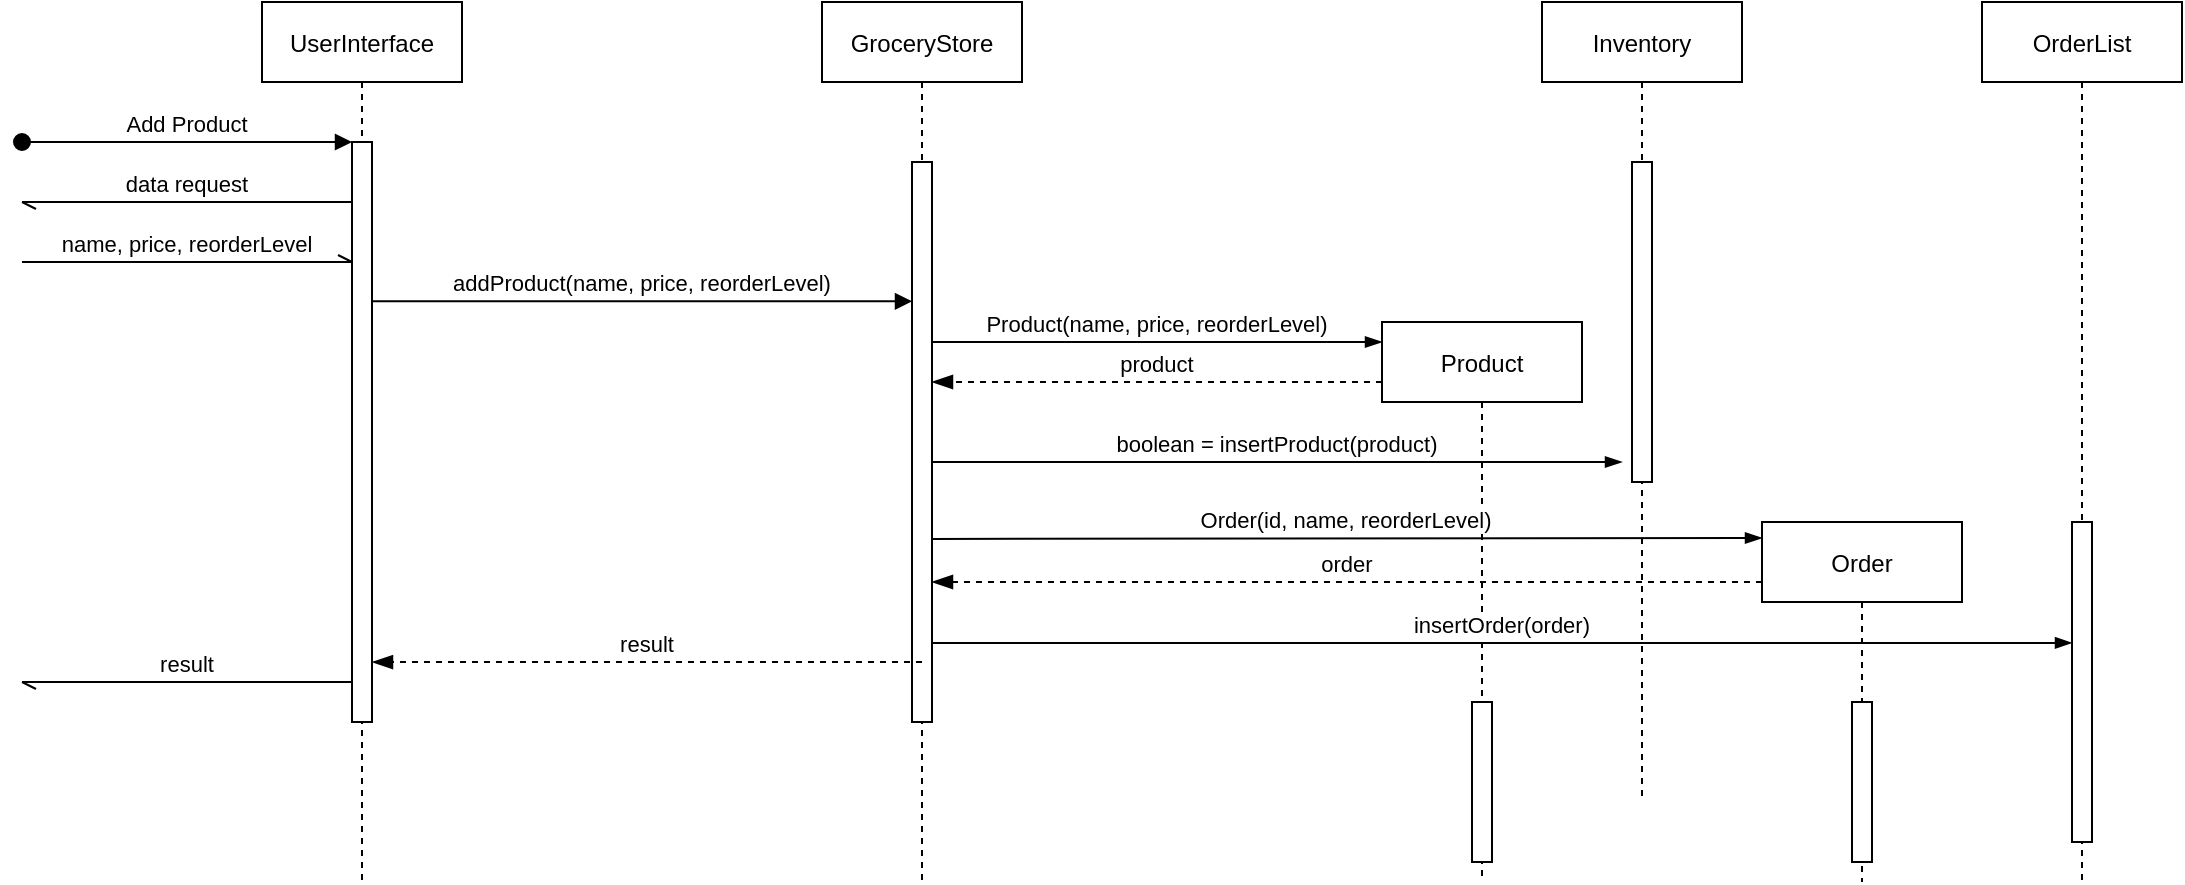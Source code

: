 <mxfile version="15.6.6" type="device"><diagram id="kgpKYQtTHZ0yAKxKKP6v" name="Page-1"><mxGraphModel dx="2035" dy="614" grid="1" gridSize="10" guides="1" tooltips="1" connect="1" arrows="1" fold="1" page="1" pageScale="1" pageWidth="850" pageHeight="1100" math="0" shadow="0"><root><mxCell id="0"/><mxCell id="1" parent="0"/><mxCell id="3nuBFxr9cyL0pnOWT2aG-1" value="UserInterface" style="shape=umlLifeline;perimeter=lifelinePerimeter;container=1;collapsible=0;recursiveResize=0;rounded=0;shadow=0;strokeWidth=1;fillColor=default;strokeColor=default;fontColor=default;" parent="1" vertex="1"><mxGeometry x="120" y="80" width="100" height="440" as="geometry"/></mxCell><mxCell id="3nuBFxr9cyL0pnOWT2aG-2" value="" style="points=[];perimeter=orthogonalPerimeter;rounded=0;shadow=0;strokeWidth=1;" parent="3nuBFxr9cyL0pnOWT2aG-1" vertex="1"><mxGeometry x="45" y="70" width="10" height="290" as="geometry"/></mxCell><mxCell id="3nuBFxr9cyL0pnOWT2aG-3" value="Add Product" style="verticalAlign=bottom;startArrow=oval;endArrow=block;startSize=8;shadow=0;strokeWidth=1;" parent="3nuBFxr9cyL0pnOWT2aG-1" target="3nuBFxr9cyL0pnOWT2aG-2" edge="1"><mxGeometry relative="1" as="geometry"><mxPoint x="-120" y="70" as="sourcePoint"/></mxGeometry></mxCell><mxCell id="3nuBFxr9cyL0pnOWT2aG-8" value="data request" style="verticalAlign=bottom;endArrow=openAsync;shadow=0;strokeWidth=1;endFill=0;" parent="3nuBFxr9cyL0pnOWT2aG-1" source="3nuBFxr9cyL0pnOWT2aG-2" edge="1"><mxGeometry relative="1" as="geometry"><mxPoint x="40" y="100" as="sourcePoint"/><mxPoint x="-120" y="100" as="targetPoint"/></mxGeometry></mxCell><mxCell id="N-OgmS5Fn9Guev5Hxyn--17" value="result" style="verticalAlign=bottom;endArrow=openAsync;shadow=0;strokeWidth=1;endFill=0;strokeColor=default;labelBackgroundColor=default;fontColor=default;" parent="3nuBFxr9cyL0pnOWT2aG-1" edge="1" source="3nuBFxr9cyL0pnOWT2aG-2"><mxGeometry relative="1" as="geometry"><mxPoint x="45" y="290" as="sourcePoint"/><mxPoint x="-120" y="340" as="targetPoint"/></mxGeometry></mxCell><mxCell id="N-OgmS5Fn9Guev5Hxyn--5" value="name, price, reorderLevel" style="verticalAlign=bottom;startArrow=none;endArrow=openAsync;startSize=8;shadow=0;strokeWidth=1;startFill=0;endFill=0;" parent="1" edge="1"><mxGeometry relative="1" as="geometry"><mxPoint y="210" as="sourcePoint"/><mxPoint x="165" y="210" as="targetPoint"/></mxGeometry></mxCell><mxCell id="N-OgmS5Fn9Guev5Hxyn--6" value="addProduct(name, price, reorderLevel)" style="verticalAlign=bottom;startArrow=none;endArrow=block;startSize=8;shadow=0;strokeWidth=1;startFill=0;endFill=1;" parent="1" target="N-OgmS5Fn9Guev5Hxyn--8" edge="1"><mxGeometry relative="1" as="geometry"><mxPoint x="175" y="229.66" as="sourcePoint"/><mxPoint x="440" y="230" as="targetPoint"/></mxGeometry></mxCell><mxCell id="N-OgmS5Fn9Guev5Hxyn--7" value="GroceryStore" style="shape=umlLifeline;perimeter=lifelinePerimeter;container=1;collapsible=0;recursiveResize=0;rounded=0;shadow=0;strokeWidth=1;fontColor=default;fillColor=default;strokeColor=default;" parent="1" vertex="1"><mxGeometry x="400" y="80" width="100" height="440" as="geometry"/></mxCell><mxCell id="N-OgmS5Fn9Guev5Hxyn--8" value="" style="points=[];perimeter=orthogonalPerimeter;rounded=0;shadow=0;strokeWidth=1;" parent="N-OgmS5Fn9Guev5Hxyn--7" vertex="1"><mxGeometry x="45" y="80" width="10" height="280" as="geometry"/></mxCell><mxCell id="N-OgmS5Fn9Guev5Hxyn--9" value="Product(name, price, reorderLevel)" style="verticalAlign=bottom;startArrow=none;endArrow=blockThin;startSize=8;shadow=0;strokeWidth=1;startFill=0;endFill=1;" parent="1" source="N-OgmS5Fn9Guev5Hxyn--8" edge="1"><mxGeometry relative="1" as="geometry"><mxPoint x="460" y="250.0" as="sourcePoint"/><mxPoint x="680" y="250" as="targetPoint"/></mxGeometry></mxCell><mxCell id="N-OgmS5Fn9Guev5Hxyn--10" value="Product" style="shape=umlLifeline;perimeter=lifelinePerimeter;container=1;collapsible=0;recursiveResize=0;rounded=0;shadow=0;strokeWidth=1;fillColor=default;strokeColor=default;fontColor=default;" parent="1" vertex="1"><mxGeometry x="680" y="240" width="100" height="280" as="geometry"/></mxCell><mxCell id="N-OgmS5Fn9Guev5Hxyn--11" value="" style="points=[];perimeter=orthogonalPerimeter;rounded=0;shadow=0;strokeWidth=1;fillColor=default;strokeColor=default;fontColor=default;" parent="N-OgmS5Fn9Guev5Hxyn--10" vertex="1"><mxGeometry x="45" y="190" width="10" height="80" as="geometry"/></mxCell><mxCell id="ylhwo5TteeS67mNjaa5L-7" value="insertOrder(order)" style="verticalAlign=bottom;startArrow=none;endArrow=blockThin;startSize=8;shadow=0;strokeWidth=1;startFill=0;endFill=1;strokeColor=default;labelBackgroundColor=default;fontColor=default;exitX=0.952;exitY=0.673;exitDx=0;exitDy=0;exitPerimeter=0;" edge="1" parent="N-OgmS5Fn9Guev5Hxyn--10" target="ylhwo5TteeS67mNjaa5L-6"><mxGeometry relative="1" as="geometry"><mxPoint x="-225.0" y="160.44" as="sourcePoint"/><mxPoint x="190.48" y="160.0" as="targetPoint"/></mxGeometry></mxCell><mxCell id="N-OgmS5Fn9Guev5Hxyn--12" value="product" style="verticalAlign=bottom;endArrow=blockThin;dashed=1;endSize=8;shadow=0;strokeWidth=1;endFill=1;strokeColor=default;labelBackgroundColor=default;fontColor=default;" parent="1" target="N-OgmS5Fn9Guev5Hxyn--8" edge="1"><mxGeometry relative="1" as="geometry"><mxPoint x="470" y="270" as="targetPoint"/><mxPoint x="680" y="270" as="sourcePoint"/></mxGeometry></mxCell><mxCell id="N-OgmS5Fn9Guev5Hxyn--13" value="boolean = insertProduct(product)" style="verticalAlign=bottom;startArrow=none;endArrow=blockThin;startSize=8;shadow=0;strokeWidth=1;startFill=0;endFill=1;strokeColor=default;labelBackgroundColor=default;fontColor=default;" parent="1" edge="1"><mxGeometry relative="1" as="geometry"><mxPoint x="455.0" y="310" as="sourcePoint"/><mxPoint x="800" y="310" as="targetPoint"/></mxGeometry></mxCell><mxCell id="N-OgmS5Fn9Guev5Hxyn--14" value="Inventory" style="shape=umlLifeline;perimeter=lifelinePerimeter;container=1;collapsible=0;recursiveResize=0;rounded=0;shadow=0;strokeWidth=1;fillColor=default;strokeColor=default;fontColor=default;" parent="1" vertex="1"><mxGeometry x="760" y="80" width="100" height="400" as="geometry"/></mxCell><mxCell id="N-OgmS5Fn9Guev5Hxyn--15" value="" style="points=[];perimeter=orthogonalPerimeter;rounded=0;shadow=0;strokeWidth=1;fillColor=default;strokeColor=default;fontColor=default;" parent="N-OgmS5Fn9Guev5Hxyn--14" vertex="1"><mxGeometry x="45" y="80" width="10" height="160" as="geometry"/></mxCell><mxCell id="N-OgmS5Fn9Guev5Hxyn--16" value="result" style="verticalAlign=bottom;endArrow=blockThin;dashed=1;endSize=8;shadow=0;strokeWidth=1;endFill=1;labelBackgroundColor=default;fontColor=default;exitX=0.5;exitY=0.893;exitDx=0;exitDy=0;exitPerimeter=0;strokeColor=default;" parent="1" target="3nuBFxr9cyL0pnOWT2aG-2" edge="1" source="N-OgmS5Fn9Guev5Hxyn--8"><mxGeometry relative="1" as="geometry"><mxPoint x="220" y="340.0" as="targetPoint"/><mxPoint x="445" y="340.0" as="sourcePoint"/></mxGeometry></mxCell><mxCell id="ylhwo5TteeS67mNjaa5L-1" value="Order" style="shape=umlLifeline;perimeter=lifelinePerimeter;container=1;collapsible=0;recursiveResize=0;rounded=0;shadow=0;strokeWidth=1;fillColor=default;strokeColor=default;fontColor=default;" vertex="1" parent="1"><mxGeometry x="870" y="340" width="100" height="180" as="geometry"/></mxCell><mxCell id="ylhwo5TteeS67mNjaa5L-2" value="" style="points=[];perimeter=orthogonalPerimeter;rounded=0;shadow=0;strokeWidth=1;fillColor=default;strokeColor=default;fontColor=default;" vertex="1" parent="ylhwo5TteeS67mNjaa5L-1"><mxGeometry x="45" y="90" width="10" height="80" as="geometry"/></mxCell><mxCell id="ylhwo5TteeS67mNjaa5L-3" value="Order(id, name, reorderLevel)" style="verticalAlign=bottom;startArrow=none;endArrow=blockThin;startSize=8;shadow=0;strokeWidth=1;startFill=0;endFill=1;strokeColor=default;labelBackgroundColor=default;fontColor=default;exitX=0.952;exitY=0.673;exitDx=0;exitDy=0;exitPerimeter=0;" edge="1" parent="1" source="N-OgmS5Fn9Guev5Hxyn--8"><mxGeometry relative="1" as="geometry"><mxPoint x="460" y="340" as="sourcePoint"/><mxPoint x="870" y="348" as="targetPoint"/></mxGeometry></mxCell><mxCell id="ylhwo5TteeS67mNjaa5L-4" value="order" style="verticalAlign=bottom;endArrow=blockThin;dashed=1;endSize=8;shadow=0;strokeWidth=1;endFill=1;strokeColor=default;labelBackgroundColor=default;fontColor=default;exitX=0;exitY=0.167;exitDx=0;exitDy=0;exitPerimeter=0;" edge="1" parent="1" source="ylhwo5TteeS67mNjaa5L-1"><mxGeometry relative="1" as="geometry"><mxPoint x="455" y="370" as="targetPoint"/><mxPoint x="680" y="370" as="sourcePoint"/></mxGeometry></mxCell><mxCell id="ylhwo5TteeS67mNjaa5L-5" value="OrderList" style="shape=umlLifeline;perimeter=lifelinePerimeter;container=1;collapsible=0;recursiveResize=0;rounded=0;shadow=0;strokeWidth=1;fillColor=default;strokeColor=default;fontColor=default;" vertex="1" parent="1"><mxGeometry x="980" y="80" width="100" height="440" as="geometry"/></mxCell><mxCell id="ylhwo5TteeS67mNjaa5L-6" value="" style="points=[];perimeter=orthogonalPerimeter;rounded=0;shadow=0;strokeWidth=1;fillColor=default;strokeColor=default;fontColor=default;" vertex="1" parent="ylhwo5TteeS67mNjaa5L-5"><mxGeometry x="45" y="260" width="10" height="160" as="geometry"/></mxCell></root></mxGraphModel></diagram></mxfile>